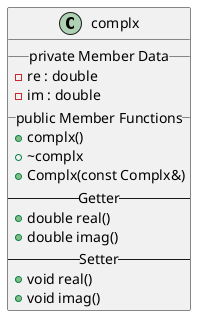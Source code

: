 @startuml
class complx {
__private Member Data __
-re : double
-im : double
__ public Member Functions __
+complx()
+\~complx
+Complx(const Complx&)
-- Getter --
+double real()
+double imag()
-- Setter --
+void real()
+void imag()
}
@enduml